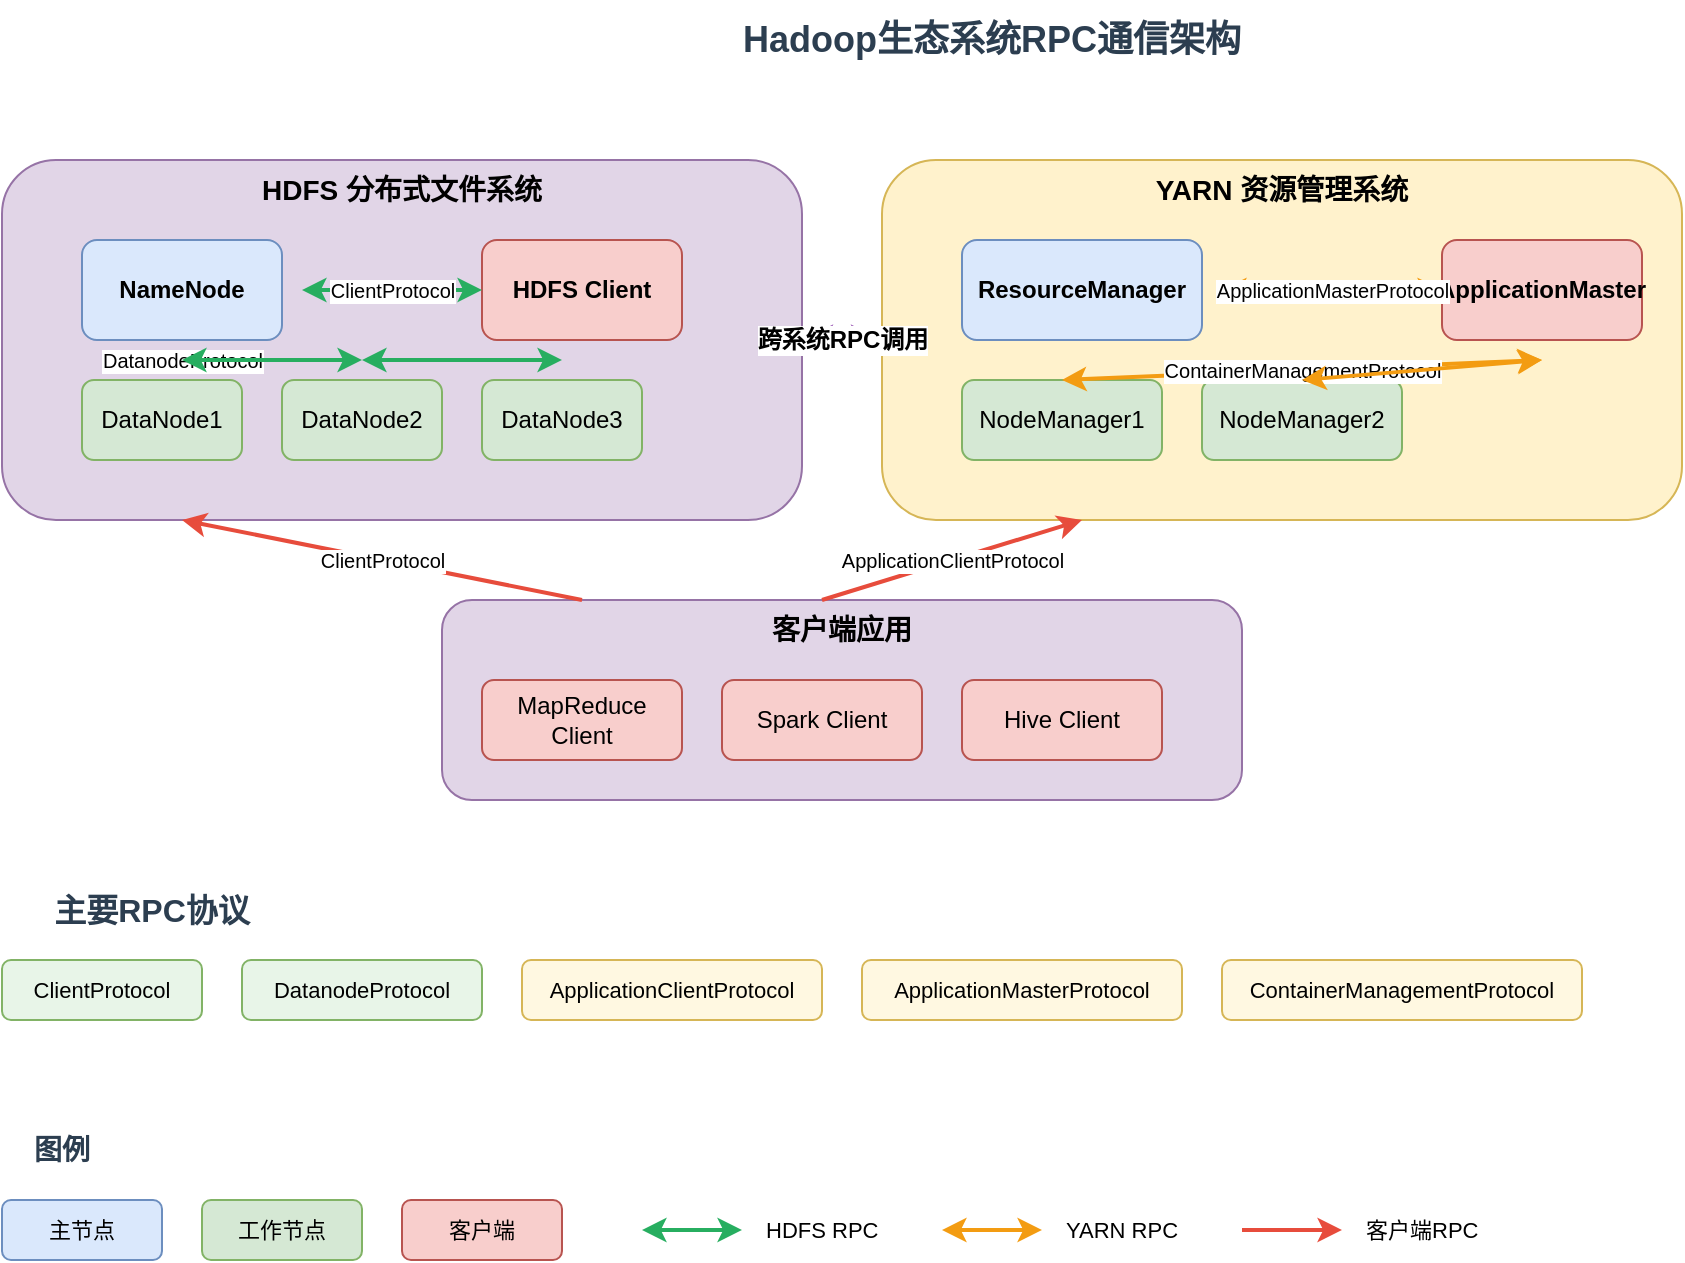 <mxfile version="21.6.5" type="device">
  <diagram name="Hadoop生态系统RPC通信架构" id="hadoop-ecosystem-rpc">
    <mxGraphModel dx="1422" dy="794" grid="1" gridSize="10" guides="1" tooltips="1" connect="1" arrows="1" fold="1" page="1" pageScale="1" pageWidth="1169" pageHeight="827" math="0" shadow="0">
      <root>
        <mxCell id="0" />
        <mxCell id="1" parent="0" />
        
        <!-- 标题 -->
        <mxCell id="title" value="Hadoop生态系统RPC通信架构" style="text;html=1;strokeColor=none;fillColor=none;align=center;verticalAlign=middle;whiteSpace=wrap;rounded=0;fontSize=18;fontStyle=1;fontColor=#2c3e50;" vertex="1" parent="1">
          <mxGeometry x="400" y="20" width="350" height="40" as="geometry" />
        </mxCell>
        
        <!-- HDFS层 -->
        <mxCell id="hdfs-layer" value="HDFS 分布式文件系统" style="rounded=1;whiteSpace=wrap;html=1;fillColor=#e1d5e7;strokeColor=#9673a6;fontSize=14;fontStyle=1;verticalAlign=top;" vertex="1" parent="1">
          <mxGeometry x="80" y="100" width="400" height="180" as="geometry" />
        </mxCell>
        
        <!-- NameNode -->
        <mxCell id="namenode" value="NameNode" style="rounded=1;whiteSpace=wrap;html=1;fillColor=#dae8fc;strokeColor=#6c8ebf;fontSize=12;fontStyle=1;" vertex="1" parent="1">
          <mxGeometry x="120" y="140" width="100" height="50" as="geometry" />
        </mxCell>
        
        <!-- DataNode -->
        <mxCell id="datanode1" value="DataNode1" style="rounded=1;whiteSpace=wrap;html=1;fillColor=#d5e8d4;strokeColor=#82b366;fontSize=12;" vertex="1" parent="1">
          <mxGeometry x="120" y="210" width="80" height="40" as="geometry" />
        </mxCell>
        
        <mxCell id="datanode2" value="DataNode2" style="rounded=1;whiteSpace=wrap;html=1;fillColor=#d5e8d4;strokeColor=#82b366;fontSize=12;" vertex="1" parent="1">
          <mxGeometry x="220" y="210" width="80" height="40" as="geometry" />
        </mxCell>
        
        <mxCell id="datanode3" value="DataNode3" style="rounded=1;whiteSpace=wrap;html=1;fillColor=#d5e8d4;strokeColor=#82b366;fontSize=12;" vertex="1" parent="1">
          <mxGeometry x="320" y="210" width="80" height="40" as="geometry" />
        </mxCell>
        
        <!-- HDFS Client -->
        <mxCell id="hdfs-client" value="HDFS Client" style="rounded=1;whiteSpace=wrap;html=1;fillColor=#f8cecc;strokeColor=#b85450;fontSize=12;fontStyle=1;" vertex="1" parent="1">
          <mxGeometry x="320" y="140" width="100" height="50" as="geometry" />
        </mxCell>
        
        <!-- YARN层 -->
        <mxCell id="yarn-layer" value="YARN 资源管理系统" style="rounded=1;whiteSpace=wrap;html=1;fillColor=#fff2cc;strokeColor=#d6b656;fontSize=14;fontStyle=1;verticalAlign=top;" vertex="1" parent="1">
          <mxGeometry x="520" y="100" width="400" height="180" as="geometry" />
        </mxCell>
        
        <!-- ResourceManager -->
        <mxCell id="resourcemanager" value="ResourceManager" style="rounded=1;whiteSpace=wrap;html=1;fillColor=#dae8fc;strokeColor=#6c8ebf;fontSize=12;fontStyle=1;" vertex="1" parent="1">
          <mxGeometry x="560" y="140" width="120" height="50" as="geometry" />
        </mxCell>
        
        <!-- NodeManager -->
        <mxCell id="nodemanager1" value="NodeManager1" style="rounded=1;whiteSpace=wrap;html=1;fillColor=#d5e8d4;strokeColor=#82b366;fontSize=12;" vertex="1" parent="1">
          <mxGeometry x="560" y="210" width="100" height="40" as="geometry" />
        </mxCell>
        
        <mxCell id="nodemanager2" value="NodeManager2" style="rounded=1;whiteSpace=wrap;html=1;fillColor=#d5e8d4;strokeColor=#82b366;fontSize=12;" vertex="1" parent="1">
          <mxGeometry x="680" y="210" width="100" height="40" as="geometry" />
        </mxCell>
        
        <!-- ApplicationMaster -->
        <mxCell id="appmaster" value="ApplicationMaster" style="rounded=1;whiteSpace=wrap;html=1;fillColor=#f8cecc;strokeColor=#b85450;fontSize=12;fontStyle=1;" vertex="1" parent="1">
          <mxGeometry x="800" y="140" width="100" height="50" as="geometry" />
        </mxCell>
        
        <!-- 客户端应用层 -->
        <mxCell id="client-layer" value="客户端应用" style="rounded=1;whiteSpace=wrap;html=1;fillColor=#e1d5e7;strokeColor=#9673a6;fontSize=14;fontStyle=1;verticalAlign=top;" vertex="1" parent="1">
          <mxGeometry x="300" y="320" width="400" height="100" as="geometry" />
        </mxCell>
        
        <mxCell id="mapreduce-client" value="MapReduce Client" style="rounded=1;whiteSpace=wrap;html=1;fillColor=#f8cecc;strokeColor=#b85450;fontSize=12;" vertex="1" parent="1">
          <mxGeometry x="320" y="360" width="100" height="40" as="geometry" />
        </mxCell>
        
        <mxCell id="spark-client" value="Spark Client" style="rounded=1;whiteSpace=wrap;html=1;fillColor=#f8cecc;strokeColor=#b85450;fontSize=12;" vertex="1" parent="1">
          <mxGeometry x="440" y="360" width="100" height="40" as="geometry" />
        </mxCell>
        
        <mxCell id="hive-client" value="Hive Client" style="rounded=1;whiteSpace=wrap;html=1;fillColor=#f8cecc;strokeColor=#b85450;fontSize=12;" vertex="1" parent="1">
          <mxGeometry x="560" y="360" width="100" height="40" as="geometry" />
        </mxCell>
        
        <!-- RPC协议标注 -->
        <mxCell id="rpc-protocols" value="主要RPC协议" style="text;html=1;strokeColor=none;fillColor=none;align=center;verticalAlign=middle;whiteSpace=wrap;rounded=0;fontSize=16;fontStyle=1;fontColor=#2c3e50;" vertex="1" parent="1">
          <mxGeometry x="80" y="460" width="150" height="30" as="geometry" />
        </mxCell>
        
        <mxCell id="client-protocol" value="ClientProtocol" style="rounded=1;whiteSpace=wrap;html=1;fillColor=#e8f5e8;strokeColor=#82b366;fontSize=11;" vertex="1" parent="1">
          <mxGeometry x="80" y="500" width="100" height="30" as="geometry" />
        </mxCell>
        
        <mxCell id="datanode-protocol" value="DatanodeProtocol" style="rounded=1;whiteSpace=wrap;html=1;fillColor=#e8f5e8;strokeColor=#82b366;fontSize=11;" vertex="1" parent="1">
          <mxGeometry x="200" y="500" width="120" height="30" as="geometry" />
        </mxCell>
        
        <mxCell id="app-client-protocol" value="ApplicationClientProtocol" style="rounded=1;whiteSpace=wrap;html=1;fillColor=#fff8e1;strokeColor=#d6b656;fontSize=11;" vertex="1" parent="1">
          <mxGeometry x="340" y="500" width="150" height="30" as="geometry" />
        </mxCell>
        
        <mxCell id="app-master-protocol" value="ApplicationMasterProtocol" style="rounded=1;whiteSpace=wrap;html=1;fillColor=#fff8e1;strokeColor=#d6b656;fontSize=11;" vertex="1" parent="1">
          <mxGeometry x="510" y="500" width="160" height="30" as="geometry" />
        </mxCell>
        
        <mxCell id="container-mgmt-protocol" value="ContainerManagementProtocol" style="rounded=1;whiteSpace=wrap;html=1;fillColor=#fff8e1;strokeColor=#d6b656;fontSize=11;" vertex="1" parent="1">
          <mxGeometry x="690" y="500" width="180" height="30" as="geometry" />
        </mxCell>
        
        <!-- RPC连接线 -->
        <!-- HDFS内部连接 -->
        <mxCell id="hdfs-rpc1" value="ClientProtocol" style="endArrow=classic;startArrow=classic;html=1;rounded=0;strokeWidth=2;strokeColor=#27ae60;labelBackgroundColor=#ffffff;fontSize=10;" edge="1" parent="1">
          <mxGeometry width="50" height="50" relative="1" as="geometry">
            <mxPoint x="320" y="165" as="sourcePoint" />
            <mxPoint x="230" y="165" as="targetPoint" />
          </mxGeometry>
        </mxCell>
        
        <mxCell id="hdfs-rpc2" value="DatanodeProtocol" style="endArrow=classic;startArrow=classic;html=1;rounded=0;strokeWidth=2;strokeColor=#27ae60;labelBackgroundColor=#ffffff;fontSize=10;" edge="1" parent="1">
          <mxGeometry width="50" height="50" relative="1" as="geometry">
            <mxPoint x="170" y="200" as="sourcePoint" />
            <mxPoint x="170" y="200" as="targetPoint" />
          </mxGeometry>
        </mxCell>
        
        <mxCell id="hdfs-rpc3" value="" style="endArrow=classic;startArrow=classic;html=1;rounded=0;strokeWidth=2;strokeColor=#27ae60;" edge="1" parent="1">
          <mxGeometry width="50" height="50" relative="1" as="geometry">
            <mxPoint x="170" y="200" as="sourcePoint" />
            <mxPoint x="260" y="200" as="targetPoint" />
          </mxGeometry>
        </mxCell>
        
        <mxCell id="hdfs-rpc4" value="" style="endArrow=classic;startArrow=classic;html=1;rounded=0;strokeWidth=2;strokeColor=#27ae60;" edge="1" parent="1">
          <mxGeometry width="50" height="50" relative="1" as="geometry">
            <mxPoint x="260" y="200" as="sourcePoint" />
            <mxPoint x="360" y="200" as="targetPoint" />
          </mxGeometry>
        </mxCell>
        
        <!-- YARN内部连接 -->
        <mxCell id="yarn-rpc1" value="ApplicationMasterProtocol" style="endArrow=classic;startArrow=classic;html=1;rounded=0;strokeWidth=2;strokeColor=#f39c12;labelBackgroundColor=#ffffff;fontSize=10;" edge="1" parent="1">
          <mxGeometry width="50" height="50" relative="1" as="geometry">
            <mxPoint x="800" y="165" as="sourcePoint" />
            <mxPoint x="690" y="165" as="targetPoint" />
          </mxGeometry>
        </mxCell>
        
        <mxCell id="yarn-rpc2" value="ContainerManagementProtocol" style="endArrow=classic;startArrow=classic;html=1;rounded=0;strokeWidth=2;strokeColor=#f39c12;labelBackgroundColor=#ffffff;fontSize=10;" edge="1" parent="1">
          <mxGeometry width="50" height="50" relative="1" as="geometry">
            <mxPoint x="850" y="200" as="sourcePoint" />
            <mxPoint x="610" y="210" as="targetPoint" />
          </mxGeometry>
        </mxCell>
        
        <mxCell id="yarn-rpc3" value="" style="endArrow=classic;startArrow=classic;html=1;rounded=0;strokeWidth=2;strokeColor=#f39c12;" edge="1" parent="1">
          <mxGeometry width="50" height="50" relative="1" as="geometry">
            <mxPoint x="850" y="200" as="sourcePoint" />
            <mxPoint x="730" y="210" as="targetPoint" />
          </mxGeometry>
        </mxCell>
        
        <!-- 客户端到服务的连接 -->
        <mxCell id="client-hdfs" value="ClientProtocol" style="endArrow=classic;html=1;rounded=0;strokeWidth=2;strokeColor=#e74c3c;labelBackgroundColor=#ffffff;fontSize=10;" edge="1" parent="1">
          <mxGeometry width="50" height="50" relative="1" as="geometry">
            <mxPoint x="370" y="320" as="sourcePoint" />
            <mxPoint x="170" y="280" as="targetPoint" />
          </mxGeometry>
        </mxCell>
        
        <mxCell id="client-yarn" value="ApplicationClientProtocol" style="endArrow=classic;html=1;rounded=0;strokeWidth=2;strokeColor=#e74c3c;labelBackgroundColor=#ffffff;fontSize=10;" edge="1" parent="1">
          <mxGeometry width="50" height="50" relative="1" as="geometry">
            <mxPoint x="490" y="320" as="sourcePoint" />
            <mxPoint x="620" y="280" as="targetPoint" />
          </mxGeometry>
        </mxCell>
        
        <!-- 跨系统连接 -->
        <mxCell id="cross-system" value="跨系统RPC调用" style="endArrow=classic;startArrow=classic;html=1;rounded=0;strokeWidth=3;strokeColor=#9b59b6;labelBackgroundColor=#ffffff;fontSize=12;fontStyle=1;" edge="1" parent="1">
          <mxGeometry width="50" height="50" relative="1" as="geometry">
            <mxPoint x="480" y="190" as="sourcePoint" />
            <mxPoint x="520" y="190" as="targetPoint" />
          </mxGeometry>
        </mxCell>
        
        <!-- 图例 -->
        <mxCell id="legend" value="图例" style="text;html=1;strokeColor=none;fillColor=none;align=center;verticalAlign=middle;whiteSpace=wrap;rounded=0;fontSize=14;fontStyle=1;fontColor=#2c3e50;" vertex="1" parent="1">
          <mxGeometry x="80" y="580" width="60" height="30" as="geometry" />
        </mxCell>
        
        <mxCell id="legend-master" value="主节点" style="rounded=1;whiteSpace=wrap;html=1;fillColor=#dae8fc;strokeColor=#6c8ebf;fontSize=11;" vertex="1" parent="1">
          <mxGeometry x="80" y="620" width="80" height="30" as="geometry" />
        </mxCell>
        
        <mxCell id="legend-worker" value="工作节点" style="rounded=1;whiteSpace=wrap;html=1;fillColor=#d5e8d4;strokeColor=#82b366;fontSize=11;" vertex="1" parent="1">
          <mxGeometry x="180" y="620" width="80" height="30" as="geometry" />
        </mxCell>
        
        <mxCell id="legend-client" value="客户端" style="rounded=1;whiteSpace=wrap;html=1;fillColor=#f8cecc;strokeColor=#b85450;fontSize=11;" vertex="1" parent="1">
          <mxGeometry x="280" y="620" width="80" height="30" as="geometry" />
        </mxCell>
        
        <mxCell id="legend-hdfs-rpc" value="" style="endArrow=classic;startArrow=classic;html=1;rounded=0;strokeWidth=2;strokeColor=#27ae60;" edge="1" parent="1">
          <mxGeometry width="50" height="50" relative="1" as="geometry">
            <mxPoint x="400" y="635" as="sourcePoint" />
            <mxPoint x="450" y="635" as="targetPoint" />
          </mxGeometry>
        </mxCell>
        
        <mxCell id="legend-hdfs-label" value="HDFS RPC" style="text;html=1;strokeColor=none;fillColor=none;align=left;verticalAlign=middle;whiteSpace=wrap;rounded=0;fontSize=11;" vertex="1" parent="1">
          <mxGeometry x="460" y="620" width="80" height="30" as="geometry" />
        </mxCell>
        
        <mxCell id="legend-yarn-rpc" value="" style="endArrow=classic;startArrow=classic;html=1;rounded=0;strokeWidth=2;strokeColor=#f39c12;" edge="1" parent="1">
          <mxGeometry width="50" height="50" relative="1" as="geometry">
            <mxPoint x="550" y="635" as="sourcePoint" />
            <mxPoint x="600" y="635" as="targetPoint" />
          </mxGeometry>
        </mxCell>
        
        <mxCell id="legend-yarn-label" value="YARN RPC" style="text;html=1;strokeColor=none;fillColor=none;align=left;verticalAlign=middle;whiteSpace=wrap;rounded=0;fontSize=11;" vertex="1" parent="1">
          <mxGeometry x="610" y="620" width="80" height="30" as="geometry" />
        </mxCell>
        
        <mxCell id="legend-client-rpc" value="" style="endArrow=classic;html=1;rounded=0;strokeWidth=2;strokeColor=#e74c3c;" edge="1" parent="1">
          <mxGeometry width="50" height="50" relative="1" as="geometry">
            <mxPoint x="700" y="635" as="sourcePoint" />
            <mxPoint x="750" y="635" as="targetPoint" />
          </mxGeometry>
        </mxCell>
        
        <mxCell id="legend-client-label" value="客户端RPC" style="text;html=1;strokeColor=none;fillColor=none;align=left;verticalAlign=middle;whiteSpace=wrap;rounded=0;fontSize=11;" vertex="1" parent="1">
          <mxGeometry x="760" y="620" width="80" height="30" as="geometry" />
        </mxCell>
        
      </root>
    </mxGraphModel>
  </diagram>
</mxfile>
